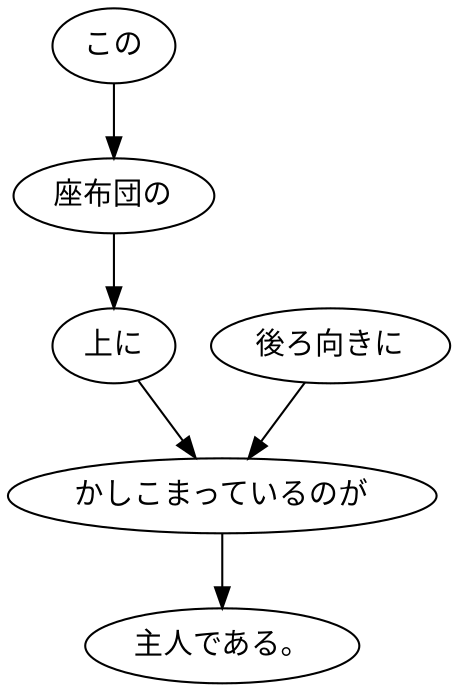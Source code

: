 digraph graph5618 {
	node0 [label="この"];
	node1 [label="座布団の"];
	node2 [label="上に"];
	node3 [label="後ろ向きに"];
	node4 [label="かしこまっているのが"];
	node5 [label="主人である。"];
	node0 -> node1;
	node1 -> node2;
	node2 -> node4;
	node3 -> node4;
	node4 -> node5;
}
